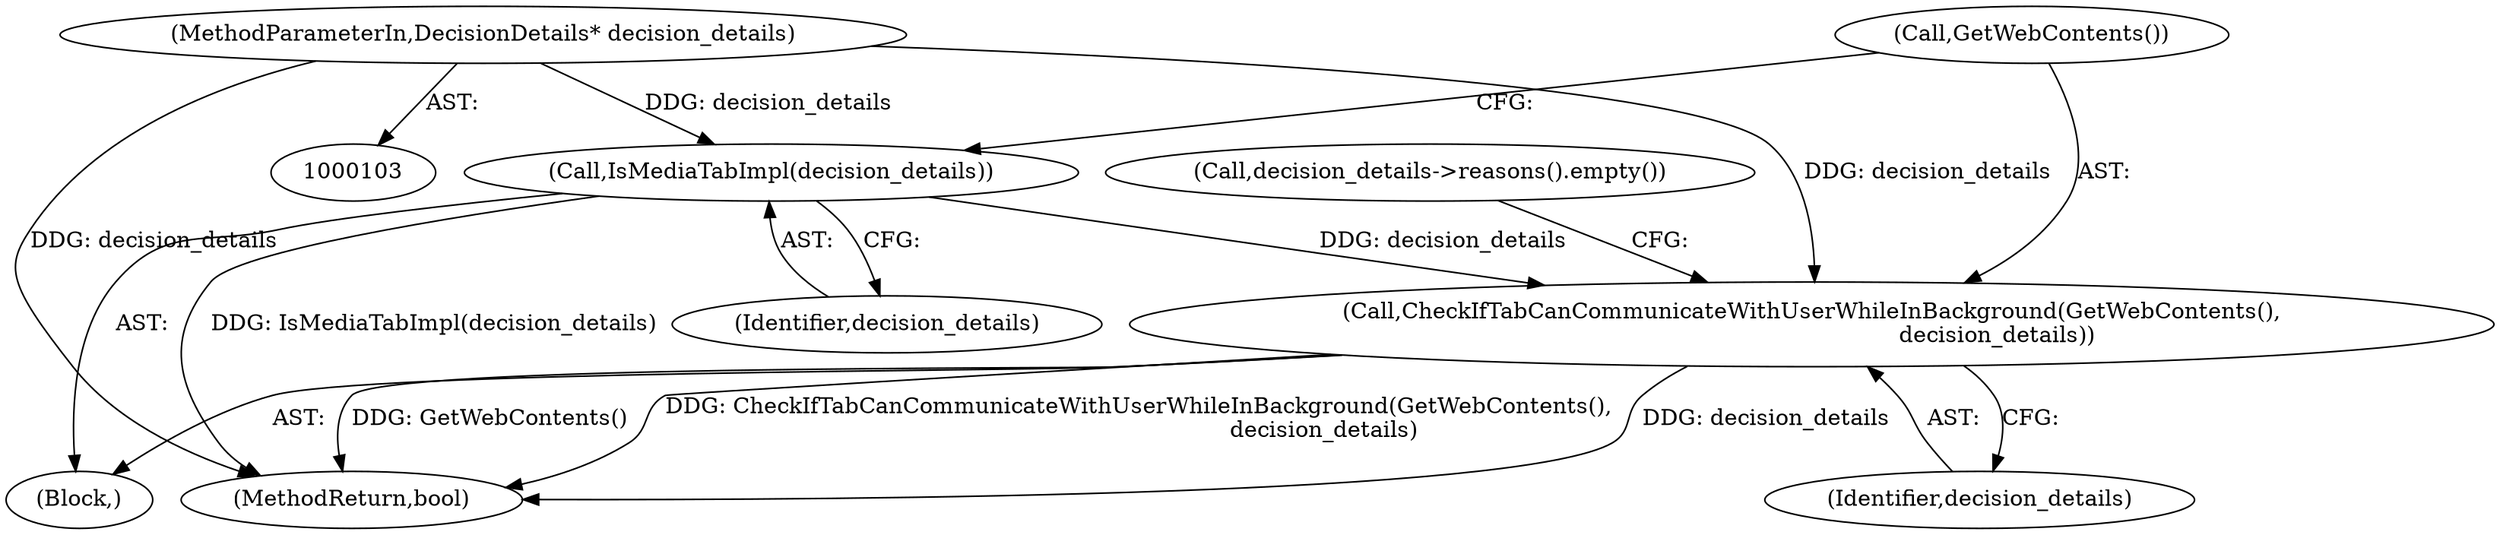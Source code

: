 digraph "0_Chrome_7394cf6f43d7a86630d3eb1c728fd63c621b5530_3@pointer" {
"1000131" [label="(Call,IsMediaTabImpl(decision_details))"];
"1000104" [label="(MethodParameterIn,DecisionDetails* decision_details)"];
"1000133" [label="(Call,CheckIfTabCanCommunicateWithUserWhileInBackground(GetWebContents(),\n                                                    decision_details))"];
"1000133" [label="(Call,CheckIfTabCanCommunicateWithUserWhileInBackground(GetWebContents(),\n                                                    decision_details))"];
"1000132" [label="(Identifier,decision_details)"];
"1000131" [label="(Call,IsMediaTabImpl(decision_details))"];
"1000104" [label="(MethodParameterIn,DecisionDetails* decision_details)"];
"1000137" [label="(Call,decision_details->reasons().empty())"];
"1000105" [label="(Block,)"];
"1000135" [label="(Identifier,decision_details)"];
"1000143" [label="(MethodReturn,bool)"];
"1000134" [label="(Call,GetWebContents())"];
"1000131" -> "1000105"  [label="AST: "];
"1000131" -> "1000132"  [label="CFG: "];
"1000132" -> "1000131"  [label="AST: "];
"1000134" -> "1000131"  [label="CFG: "];
"1000131" -> "1000143"  [label="DDG: IsMediaTabImpl(decision_details)"];
"1000104" -> "1000131"  [label="DDG: decision_details"];
"1000131" -> "1000133"  [label="DDG: decision_details"];
"1000104" -> "1000103"  [label="AST: "];
"1000104" -> "1000143"  [label="DDG: decision_details"];
"1000104" -> "1000133"  [label="DDG: decision_details"];
"1000133" -> "1000105"  [label="AST: "];
"1000133" -> "1000135"  [label="CFG: "];
"1000134" -> "1000133"  [label="AST: "];
"1000135" -> "1000133"  [label="AST: "];
"1000137" -> "1000133"  [label="CFG: "];
"1000133" -> "1000143"  [label="DDG: GetWebContents()"];
"1000133" -> "1000143"  [label="DDG: CheckIfTabCanCommunicateWithUserWhileInBackground(GetWebContents(),\n                                                    decision_details)"];
"1000133" -> "1000143"  [label="DDG: decision_details"];
}
